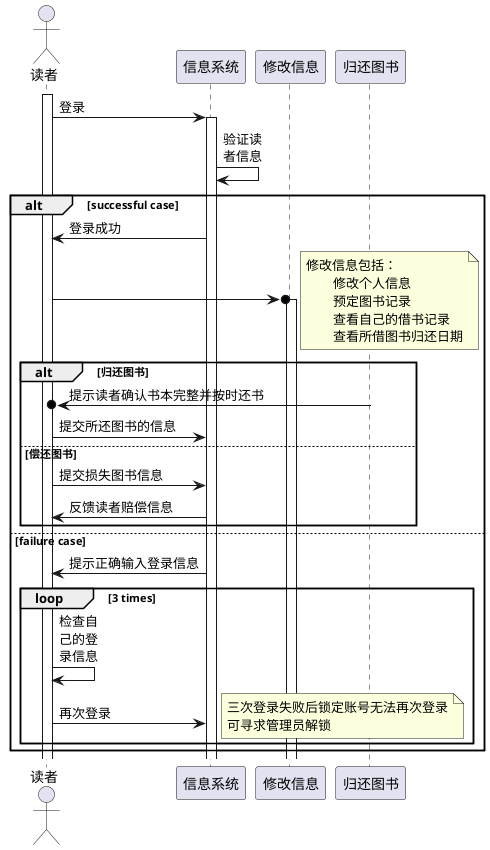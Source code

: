 @startuml
actor "读者"
participant "信息系统"
activate "读者"
"读者" -> "信息系统":登录
activate "信息系统"
"信息系统" -> "信息系统":验证读\n者信息
alt successful case

	"信息系统" ->"读者":登录成功
	"读者" ->o "修改信息"
	note right
	修改信息包括：
    	修改个人信息
    	预定图书记录
    	查看自己的借书记录
    	查看所借图书归还日期
    end note
	activate "修改信息"
alt 归还图书
"归还图书" ->o "读者":提示读者确认书本完整并按时还书
"读者"->"信息系统":提交所还图书的信息
else 偿还图书
"读者" ->"信息系统":提交损失图书信息
"信息系统"->"读者":反馈读者赔偿信息
end
else failure case

	"信息系统" ->"读者": 提示正确输入登录信息
	loop 3 times
   "读者" -> "读者":检查自\n己的登\n录信息
   "读者" -> "信息系统":再次登录
   note right
   三次登录失败后锁定账号无法再次登录
   可寻求管理员解锁
       end note
   end
end
@enduml